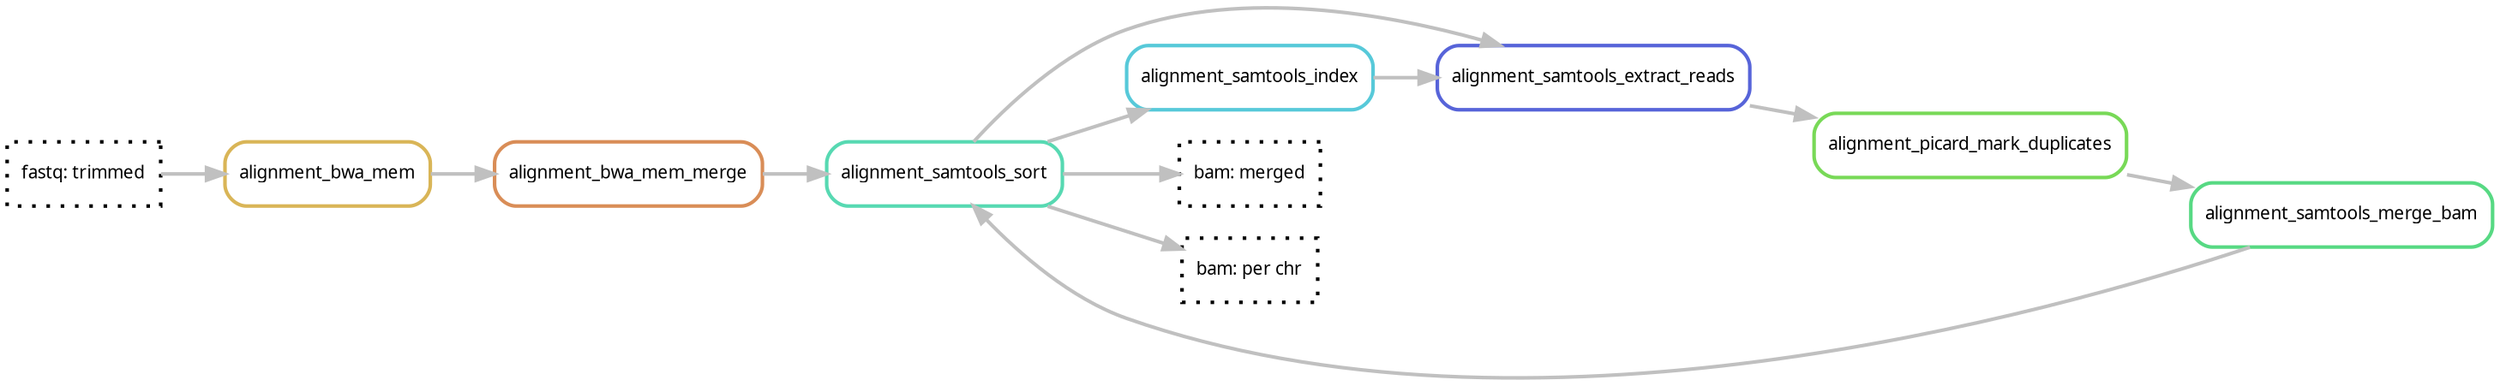 digraph snakemake_dag {
	rankdir=LR;
    graph[bgcolor=white, margin=0];
    node[shape=box, style=rounded, fontname=sans,                 fontsize=10, penwidth=2];
    edge[penwidth=2, color=grey];
	0[label = "alignment_samtools_sort", color = "0.45 0.6 0.85", style="rounded"];
	1[label = "alignment_samtools_merge_bam", color = "0.39 0.6 0.85", style="rounded"];
	2[label = "alignment_picard_mark_duplicates", color = "0.29 0.6 0.85", style="rounded"];
	3[label = "alignment_samtools_extract_reads", color = "0.65 0.6 0.85", style="rounded"];
	4[label = "alignment_bwa_mem_merge", color = "0.07 0.6 0.85", style="rounded"];
	5[label = "alignment_bwa_mem", color = "0.12 0.6 0.85", style="rounded"];
	6[label = "fastq: trimmed", color = "0.0 0.0 0.0", style="dotted"];
	7[label = "alignment_samtools_index", color = "0.52 0.6 0.85", style="rounded"];
	8[label = "bam: merged", color = "0.0 0.0 0.0", style="dotted"];
	9[label = "bam: per chr", color = "0.0 0.0 0.0", style="dotted"];
	4 -> 0
	1 -> 0
	2 -> 1
	3 -> 2
	7 -> 3
	0 -> 3
	5 -> 4
	6 -> 5
	0 -> 7
	0 -> 8
	0 -> 9
}            
